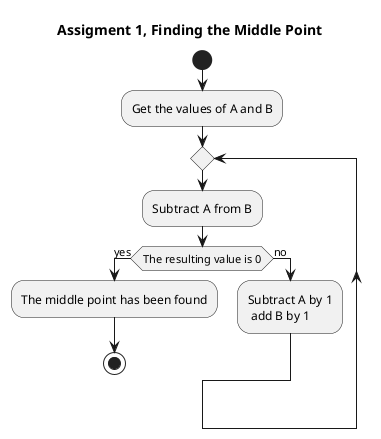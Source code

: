 @startuml assignment_1
skinparam linetype ortho
hide empty methods
hide empty fields
hide circle

title Assigment 1, Finding the Middle Point

' class "Get the values of A and B"
' diamond "The resulting value is 0"

' "Get the values of A and B" --> "Subtract A from B"
' "Subtract A from B" --> "The resulting value is 0"
' "The resulting value is 0" --> "The middle point has been found":true
' "The resulting value is 0" --> "Subtract A by 1, add B by 1":false
' "Subtract A by 1, add B by 1" --> "Subtract A from B"

start
:Get the values of A and B;
repeat
    :Subtract A from B;
    if (The resulting value is 0) then (yes)
        :The middle point has been found;
        stop
    else (no)
        :Subtract A by 1\n add B by 1;
    endif


@enduml